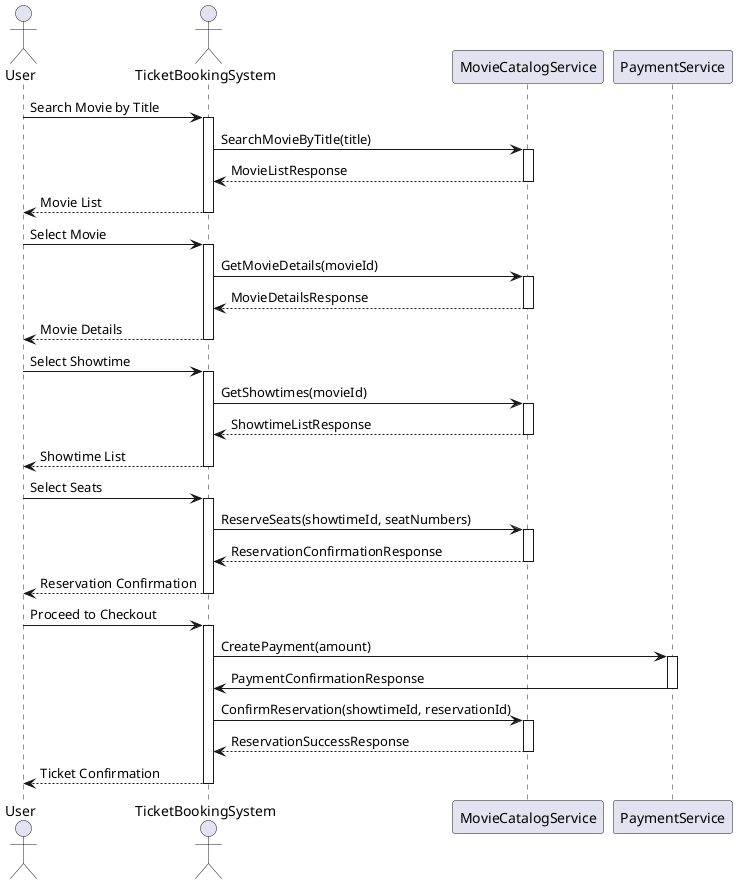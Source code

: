 @startuml
actor User
actor TicketBookingSystem
participant MovieCatalogService
participant PaymentService

User -> TicketBookingSystem: Search Movie by Title
activate TicketBookingSystem
TicketBookingSystem -> MovieCatalogService: SearchMovieByTitle(title)
activate MovieCatalogService
MovieCatalogService --> TicketBookingSystem: MovieListResponse
deactivate MovieCatalogService
TicketBookingSystem --> User: Movie List
deactivate TicketBookingSystem

User -> TicketBookingSystem: Select Movie
activate TicketBookingSystem
TicketBookingSystem -> MovieCatalogService: GetMovieDetails(movieId)
activate MovieCatalogService
MovieCatalogService --> TicketBookingSystem: MovieDetailsResponse
deactivate MovieCatalogService
TicketBookingSystem --> User: Movie Details
deactivate TicketBookingSystem

User -> TicketBookingSystem: Select Showtime
activate TicketBookingSystem
TicketBookingSystem -> MovieCatalogService: GetShowtimes(movieId)
activate MovieCatalogService
MovieCatalogService --> TicketBookingSystem: ShowtimeListResponse
deactivate MovieCatalogService
TicketBookingSystem --> User: Showtime List
deactivate TicketBookingSystem

User -> TicketBookingSystem: Select Seats
activate TicketBookingSystem
TicketBookingSystem -> MovieCatalogService: ReserveSeats(showtimeId, seatNumbers)
activate MovieCatalogService
MovieCatalogService --> TicketBookingSystem: ReservationConfirmationResponse
deactivate MovieCatalogService
TicketBookingSystem --> User: Reservation Confirmation
deactivate TicketBookingSystem

User -> TicketBookingSystem: Proceed to Checkout
activate TicketBookingSystem
TicketBookingSystem -> PaymentService: CreatePayment(amount)
activate PaymentService
PaymentService -> TicketBookingSystem: PaymentConfirmationResponse
deactivate PaymentService
TicketBookingSystem -> MovieCatalogService: ConfirmReservation(showtimeId, reservationId)
activate MovieCatalogService
MovieCatalogService --> TicketBookingSystem: ReservationSuccessResponse
deactivate MovieCatalogService
TicketBookingSystem --> User: Ticket Confirmation
deactivate TicketBookingSystem
@enduml
